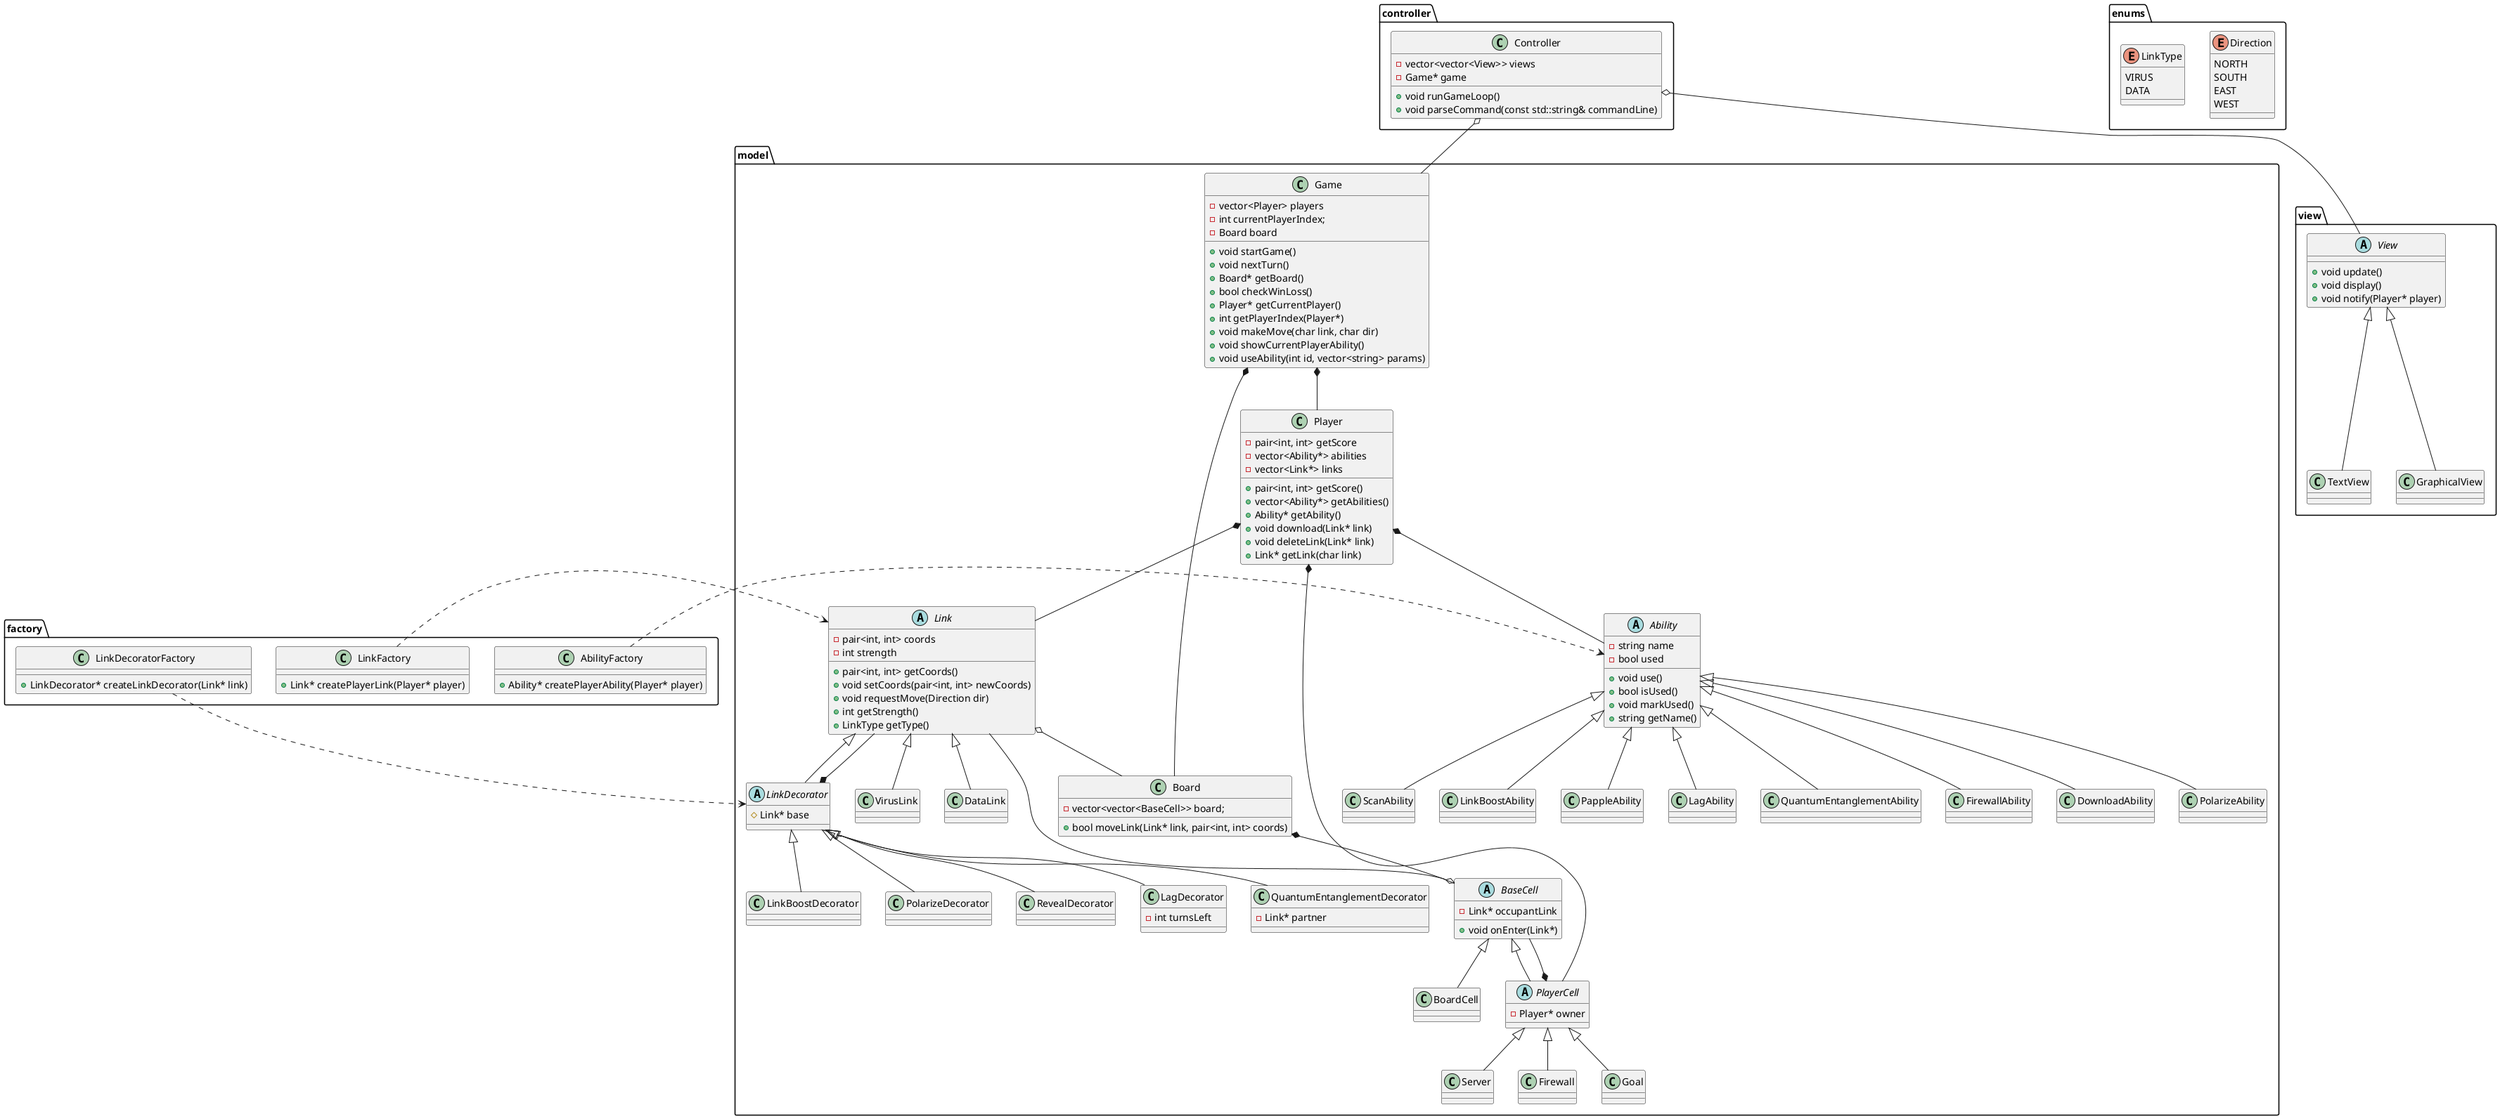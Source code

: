 @startuml

' --- Enums ---
package "enums" {
  enum Direction {
    NORTH
    SOUTH
    EAST
    WEST
  }
  
  enum LinkType {
    VIRUS
    DATA
  }
}


' --- Model Classes ---
package "model" {
    class Game {
      - vector<Player> players
      - int currentPlayerIndex;
      - Board board

      + void startGame()
      + void nextTurn()
      + Board* getBoard()
      + bool checkWinLoss()
      + Player* getCurrentPlayer()
      + int getPlayerIndex(Player*)
      + void makeMove(char link, char dir)
      + void showCurrentPlayerAbility()
      + void useAbility(int id, vector<string> params)
    }

    class Board {
      - vector<vector<BaseCell>> board;

      + bool moveLink(Link* link, pair<int, int> coords)
    }

    abstract class BaseCell {
      - Link* occupantLink

      + void onEnter(Link*)
    }

    class BoardCell {
    }

    abstract class PlayerCell {
      - Player* owner
    }

    class Server {
    }

    class Firewall {
    }

    class Goal {
    }

    class Player {
      - pair<int, int> getScore
      - vector<Ability*> abilities
      - vector<Link*> links

      + pair<int, int> getScore()
      + vector<Ability*> getAbilities()
      + Ability* getAbility()
      + void download(Link* link)
      + void deleteLink(Link* link)
      + Link* getLink(char link)
    }

    abstract class Link {
      - pair<int, int> coords
      - int strength 

      + pair<int, int> getCoords()
      + void setCoords(pair<int, int> newCoords)
      + void requestMove(Direction dir)
      + int getStrength()
      + LinkType getType()
    }

    class VirusLink {
    }

    class DataLink {
    }

    abstract class LinkDecorator {
      # Link* base 
    }

    class LinkBoostDecorator {
    }

    class PolarizeDecorator {
    }

    class RevealDecorator {
    }

    class LagDecorator {
      - int turnsLeft
    }

    class QuantumEntanglementDecorator {
      - Link* partner
    }

    abstract class Ability {
        - string name
        - bool used

        + void use()
        + bool isUsed()
        + void markUsed()
        + string getName()
    }

    class FirewallAbility {
    }

    class DownloadAbility {
    }

    class PolarizeAbility {
    }

    class ScanAbility {
    }

    class LinkBoostAbility {
    }

    class PappleAbility {
    }

    class LagAbility {
    }

    class QuantumEntanglementAbility {
    }
}

' --- View Classes ---
package "view" {
    abstract class View {
        + void update()
        + void display()
        + void notify(Player* player)
    }

    class TextView {
    }

    class GraphicalView {
    }
}

' --- Controller Class ---
package "controller" {
    class Controller {
        - vector<vector<View>> views
        - Game* game

        + void runGameLoop()
        + void parseCommand(const std::string& commandLine)
    }
}

' --- Factory Classes ---
package "factory" {
    class LinkFactory {
      + Link* createPlayerLink(Player* player)
    }

    class AbilityFactory {
      + Ability* createPlayerAbility(Player* player)
    }

    class LinkDecoratorFactory {
      + LinkDecorator* createLinkDecorator(Link* link)
    }
}


' --- Relationships ---

Game *-- Board
Game *-- Player

Board *-- BaseCell
BaseCell o-- Link

Player *-- Ability
Player *--  Link

Link o-- Board

Player *--  PlayerCell
PlayerCell *-- BaseCell

BaseCell <|-- BoardCell
BaseCell <|-- PlayerCell
PlayerCell <|-- Server 
PlayerCell <|-- Firewall 
PlayerCell <|-- Goal

Link <|-- VirusLink
Link <|-- DataLink
Link <|-- LinkDecorator

LinkDecorator <|-- LinkBoostDecorator
LinkDecorator <|-- PolarizeDecorator
LinkDecorator <|-- RevealDecorator
LinkDecorator <|-- LagDecorator
LinkDecorator <|-- QuantumEntanglementDecorator

Ability <|-- FirewallAbility
Ability <|-- DownloadAbility
Ability <|-- PolarizeAbility
Ability <|-- ScanAbility
Ability <|-- LinkBoostAbility
Ability <|-- PappleAbility
Ability <|-- LagAbility
Ability <|-- QuantumEntanglementAbility

LinkDecorator *-- Link

View <|-- TextView
View <|-- GraphicalView

Controller o-- Game 
Controller o-- View

LinkFactory .> Link
AbilityFactory .> Ability
LinkDecoratorFactory .> LinkDecorator

@enduml

